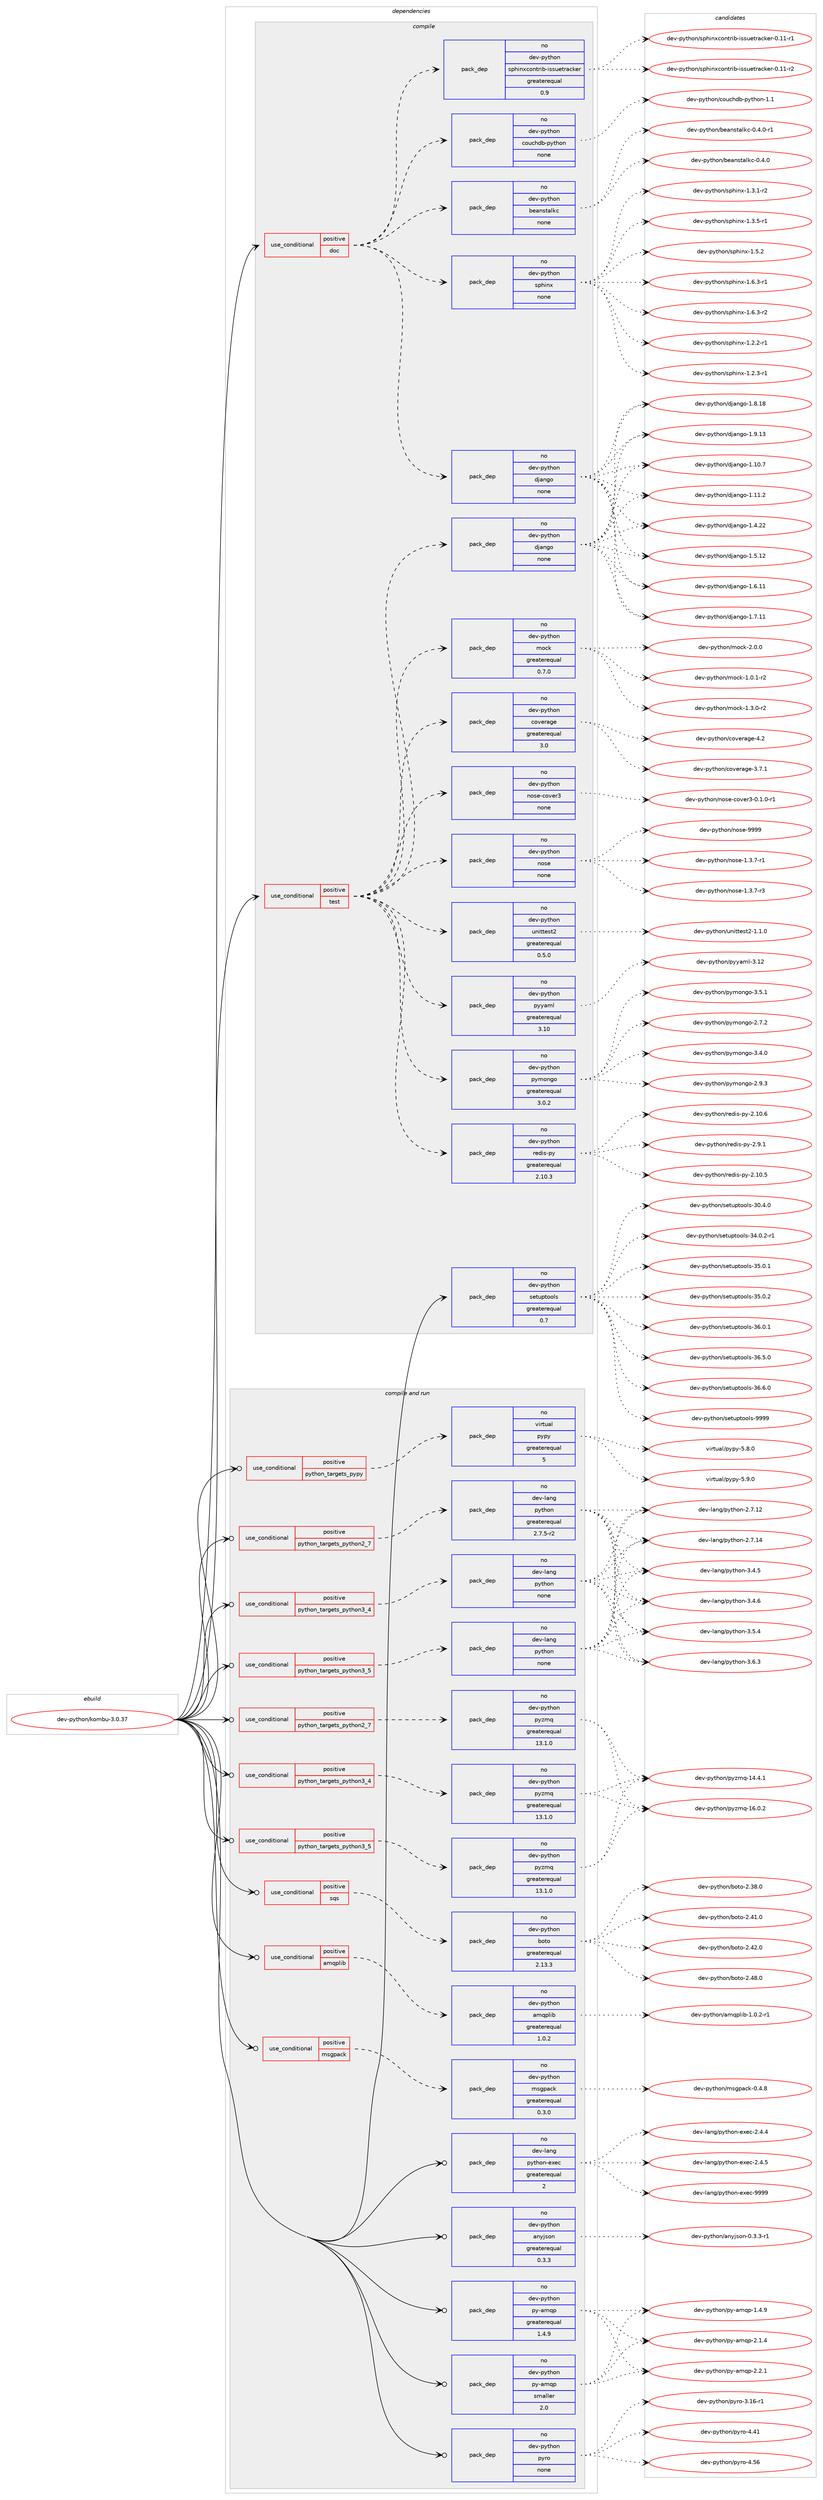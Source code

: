 digraph prolog {

# *************
# Graph options
# *************

newrank=true;
concentrate=true;
compound=true;
graph [rankdir=LR,fontname=Helvetica,fontsize=10,ranksep=1.5];#, ranksep=2.5, nodesep=0.2];
edge  [arrowhead=vee];
node  [fontname=Helvetica,fontsize=10];

# **********
# The ebuild
# **********

subgraph cluster_leftcol {
color=gray;
rank=same;
label=<<i>ebuild</i>>;
id [label="dev-python/kombu-3.0.37", color=red, width=4, href="../dev-python/kombu-3.0.37.svg"];
}

# ****************
# The dependencies
# ****************

subgraph cluster_midcol {
color=gray;
label=<<i>dependencies</i>>;
subgraph cluster_compile {
fillcolor="#eeeeee";
style=filled;
label=<<i>compile</i>>;
subgraph cond34790 {
dependency164005 [label=<<TABLE BORDER="0" CELLBORDER="1" CELLSPACING="0" CELLPADDING="4"><TR><TD ROWSPAN="3" CELLPADDING="10">use_conditional</TD></TR><TR><TD>positive</TD></TR><TR><TD>doc</TD></TR></TABLE>>, shape=none, color=red];
subgraph pack125362 {
dependency164006 [label=<<TABLE BORDER="0" CELLBORDER="1" CELLSPACING="0" CELLPADDING="4" WIDTH="220"><TR><TD ROWSPAN="6" CELLPADDING="30">pack_dep</TD></TR><TR><TD WIDTH="110">no</TD></TR><TR><TD>dev-python</TD></TR><TR><TD>sphinx</TD></TR><TR><TD>none</TD></TR><TR><TD></TD></TR></TABLE>>, shape=none, color=blue];
}
dependency164005:e -> dependency164006:w [weight=20,style="dashed",arrowhead="vee"];
subgraph pack125363 {
dependency164007 [label=<<TABLE BORDER="0" CELLBORDER="1" CELLSPACING="0" CELLPADDING="4" WIDTH="220"><TR><TD ROWSPAN="6" CELLPADDING="30">pack_dep</TD></TR><TR><TD WIDTH="110">no</TD></TR><TR><TD>dev-python</TD></TR><TR><TD>django</TD></TR><TR><TD>none</TD></TR><TR><TD></TD></TR></TABLE>>, shape=none, color=blue];
}
dependency164005:e -> dependency164007:w [weight=20,style="dashed",arrowhead="vee"];
subgraph pack125364 {
dependency164008 [label=<<TABLE BORDER="0" CELLBORDER="1" CELLSPACING="0" CELLPADDING="4" WIDTH="220"><TR><TD ROWSPAN="6" CELLPADDING="30">pack_dep</TD></TR><TR><TD WIDTH="110">no</TD></TR><TR><TD>dev-python</TD></TR><TR><TD>beanstalkc</TD></TR><TR><TD>none</TD></TR><TR><TD></TD></TR></TABLE>>, shape=none, color=blue];
}
dependency164005:e -> dependency164008:w [weight=20,style="dashed",arrowhead="vee"];
subgraph pack125365 {
dependency164009 [label=<<TABLE BORDER="0" CELLBORDER="1" CELLSPACING="0" CELLPADDING="4" WIDTH="220"><TR><TD ROWSPAN="6" CELLPADDING="30">pack_dep</TD></TR><TR><TD WIDTH="110">no</TD></TR><TR><TD>dev-python</TD></TR><TR><TD>couchdb-python</TD></TR><TR><TD>none</TD></TR><TR><TD></TD></TR></TABLE>>, shape=none, color=blue];
}
dependency164005:e -> dependency164009:w [weight=20,style="dashed",arrowhead="vee"];
subgraph pack125366 {
dependency164010 [label=<<TABLE BORDER="0" CELLBORDER="1" CELLSPACING="0" CELLPADDING="4" WIDTH="220"><TR><TD ROWSPAN="6" CELLPADDING="30">pack_dep</TD></TR><TR><TD WIDTH="110">no</TD></TR><TR><TD>dev-python</TD></TR><TR><TD>sphinxcontrib-issuetracker</TD></TR><TR><TD>greaterequal</TD></TR><TR><TD>0.9</TD></TR></TABLE>>, shape=none, color=blue];
}
dependency164005:e -> dependency164010:w [weight=20,style="dashed",arrowhead="vee"];
}
id:e -> dependency164005:w [weight=20,style="solid",arrowhead="vee"];
subgraph cond34791 {
dependency164011 [label=<<TABLE BORDER="0" CELLBORDER="1" CELLSPACING="0" CELLPADDING="4"><TR><TD ROWSPAN="3" CELLPADDING="10">use_conditional</TD></TR><TR><TD>positive</TD></TR><TR><TD>test</TD></TR></TABLE>>, shape=none, color=red];
subgraph pack125367 {
dependency164012 [label=<<TABLE BORDER="0" CELLBORDER="1" CELLSPACING="0" CELLPADDING="4" WIDTH="220"><TR><TD ROWSPAN="6" CELLPADDING="30">pack_dep</TD></TR><TR><TD WIDTH="110">no</TD></TR><TR><TD>dev-python</TD></TR><TR><TD>unittest2</TD></TR><TR><TD>greaterequal</TD></TR><TR><TD>0.5.0</TD></TR></TABLE>>, shape=none, color=blue];
}
dependency164011:e -> dependency164012:w [weight=20,style="dashed",arrowhead="vee"];
subgraph pack125368 {
dependency164013 [label=<<TABLE BORDER="0" CELLBORDER="1" CELLSPACING="0" CELLPADDING="4" WIDTH="220"><TR><TD ROWSPAN="6" CELLPADDING="30">pack_dep</TD></TR><TR><TD WIDTH="110">no</TD></TR><TR><TD>dev-python</TD></TR><TR><TD>nose</TD></TR><TR><TD>none</TD></TR><TR><TD></TD></TR></TABLE>>, shape=none, color=blue];
}
dependency164011:e -> dependency164013:w [weight=20,style="dashed",arrowhead="vee"];
subgraph pack125369 {
dependency164014 [label=<<TABLE BORDER="0" CELLBORDER="1" CELLSPACING="0" CELLPADDING="4" WIDTH="220"><TR><TD ROWSPAN="6" CELLPADDING="30">pack_dep</TD></TR><TR><TD WIDTH="110">no</TD></TR><TR><TD>dev-python</TD></TR><TR><TD>nose-cover3</TD></TR><TR><TD>none</TD></TR><TR><TD></TD></TR></TABLE>>, shape=none, color=blue];
}
dependency164011:e -> dependency164014:w [weight=20,style="dashed",arrowhead="vee"];
subgraph pack125370 {
dependency164015 [label=<<TABLE BORDER="0" CELLBORDER="1" CELLSPACING="0" CELLPADDING="4" WIDTH="220"><TR><TD ROWSPAN="6" CELLPADDING="30">pack_dep</TD></TR><TR><TD WIDTH="110">no</TD></TR><TR><TD>dev-python</TD></TR><TR><TD>coverage</TD></TR><TR><TD>greaterequal</TD></TR><TR><TD>3.0</TD></TR></TABLE>>, shape=none, color=blue];
}
dependency164011:e -> dependency164015:w [weight=20,style="dashed",arrowhead="vee"];
subgraph pack125371 {
dependency164016 [label=<<TABLE BORDER="0" CELLBORDER="1" CELLSPACING="0" CELLPADDING="4" WIDTH="220"><TR><TD ROWSPAN="6" CELLPADDING="30">pack_dep</TD></TR><TR><TD WIDTH="110">no</TD></TR><TR><TD>dev-python</TD></TR><TR><TD>mock</TD></TR><TR><TD>greaterequal</TD></TR><TR><TD>0.7.0</TD></TR></TABLE>>, shape=none, color=blue];
}
dependency164011:e -> dependency164016:w [weight=20,style="dashed",arrowhead="vee"];
subgraph pack125372 {
dependency164017 [label=<<TABLE BORDER="0" CELLBORDER="1" CELLSPACING="0" CELLPADDING="4" WIDTH="220"><TR><TD ROWSPAN="6" CELLPADDING="30">pack_dep</TD></TR><TR><TD WIDTH="110">no</TD></TR><TR><TD>dev-python</TD></TR><TR><TD>django</TD></TR><TR><TD>none</TD></TR><TR><TD></TD></TR></TABLE>>, shape=none, color=blue];
}
dependency164011:e -> dependency164017:w [weight=20,style="dashed",arrowhead="vee"];
subgraph pack125373 {
dependency164018 [label=<<TABLE BORDER="0" CELLBORDER="1" CELLSPACING="0" CELLPADDING="4" WIDTH="220"><TR><TD ROWSPAN="6" CELLPADDING="30">pack_dep</TD></TR><TR><TD WIDTH="110">no</TD></TR><TR><TD>dev-python</TD></TR><TR><TD>redis-py</TD></TR><TR><TD>greaterequal</TD></TR><TR><TD>2.10.3</TD></TR></TABLE>>, shape=none, color=blue];
}
dependency164011:e -> dependency164018:w [weight=20,style="dashed",arrowhead="vee"];
subgraph pack125374 {
dependency164019 [label=<<TABLE BORDER="0" CELLBORDER="1" CELLSPACING="0" CELLPADDING="4" WIDTH="220"><TR><TD ROWSPAN="6" CELLPADDING="30">pack_dep</TD></TR><TR><TD WIDTH="110">no</TD></TR><TR><TD>dev-python</TD></TR><TR><TD>pymongo</TD></TR><TR><TD>greaterequal</TD></TR><TR><TD>3.0.2</TD></TR></TABLE>>, shape=none, color=blue];
}
dependency164011:e -> dependency164019:w [weight=20,style="dashed",arrowhead="vee"];
subgraph pack125375 {
dependency164020 [label=<<TABLE BORDER="0" CELLBORDER="1" CELLSPACING="0" CELLPADDING="4" WIDTH="220"><TR><TD ROWSPAN="6" CELLPADDING="30">pack_dep</TD></TR><TR><TD WIDTH="110">no</TD></TR><TR><TD>dev-python</TD></TR><TR><TD>pyyaml</TD></TR><TR><TD>greaterequal</TD></TR><TR><TD>3.10</TD></TR></TABLE>>, shape=none, color=blue];
}
dependency164011:e -> dependency164020:w [weight=20,style="dashed",arrowhead="vee"];
}
id:e -> dependency164011:w [weight=20,style="solid",arrowhead="vee"];
subgraph pack125376 {
dependency164021 [label=<<TABLE BORDER="0" CELLBORDER="1" CELLSPACING="0" CELLPADDING="4" WIDTH="220"><TR><TD ROWSPAN="6" CELLPADDING="30">pack_dep</TD></TR><TR><TD WIDTH="110">no</TD></TR><TR><TD>dev-python</TD></TR><TR><TD>setuptools</TD></TR><TR><TD>greaterequal</TD></TR><TR><TD>0.7</TD></TR></TABLE>>, shape=none, color=blue];
}
id:e -> dependency164021:w [weight=20,style="solid",arrowhead="vee"];
}
subgraph cluster_compileandrun {
fillcolor="#eeeeee";
style=filled;
label=<<i>compile and run</i>>;
subgraph cond34792 {
dependency164022 [label=<<TABLE BORDER="0" CELLBORDER="1" CELLSPACING="0" CELLPADDING="4"><TR><TD ROWSPAN="3" CELLPADDING="10">use_conditional</TD></TR><TR><TD>positive</TD></TR><TR><TD>amqplib</TD></TR></TABLE>>, shape=none, color=red];
subgraph pack125377 {
dependency164023 [label=<<TABLE BORDER="0" CELLBORDER="1" CELLSPACING="0" CELLPADDING="4" WIDTH="220"><TR><TD ROWSPAN="6" CELLPADDING="30">pack_dep</TD></TR><TR><TD WIDTH="110">no</TD></TR><TR><TD>dev-python</TD></TR><TR><TD>amqplib</TD></TR><TR><TD>greaterequal</TD></TR><TR><TD>1.0.2</TD></TR></TABLE>>, shape=none, color=blue];
}
dependency164022:e -> dependency164023:w [weight=20,style="dashed",arrowhead="vee"];
}
id:e -> dependency164022:w [weight=20,style="solid",arrowhead="odotvee"];
subgraph cond34793 {
dependency164024 [label=<<TABLE BORDER="0" CELLBORDER="1" CELLSPACING="0" CELLPADDING="4"><TR><TD ROWSPAN="3" CELLPADDING="10">use_conditional</TD></TR><TR><TD>positive</TD></TR><TR><TD>msgpack</TD></TR></TABLE>>, shape=none, color=red];
subgraph pack125378 {
dependency164025 [label=<<TABLE BORDER="0" CELLBORDER="1" CELLSPACING="0" CELLPADDING="4" WIDTH="220"><TR><TD ROWSPAN="6" CELLPADDING="30">pack_dep</TD></TR><TR><TD WIDTH="110">no</TD></TR><TR><TD>dev-python</TD></TR><TR><TD>msgpack</TD></TR><TR><TD>greaterequal</TD></TR><TR><TD>0.3.0</TD></TR></TABLE>>, shape=none, color=blue];
}
dependency164024:e -> dependency164025:w [weight=20,style="dashed",arrowhead="vee"];
}
id:e -> dependency164024:w [weight=20,style="solid",arrowhead="odotvee"];
subgraph cond34794 {
dependency164026 [label=<<TABLE BORDER="0" CELLBORDER="1" CELLSPACING="0" CELLPADDING="4"><TR><TD ROWSPAN="3" CELLPADDING="10">use_conditional</TD></TR><TR><TD>positive</TD></TR><TR><TD>python_targets_pypy</TD></TR></TABLE>>, shape=none, color=red];
subgraph pack125379 {
dependency164027 [label=<<TABLE BORDER="0" CELLBORDER="1" CELLSPACING="0" CELLPADDING="4" WIDTH="220"><TR><TD ROWSPAN="6" CELLPADDING="30">pack_dep</TD></TR><TR><TD WIDTH="110">no</TD></TR><TR><TD>virtual</TD></TR><TR><TD>pypy</TD></TR><TR><TD>greaterequal</TD></TR><TR><TD>5</TD></TR></TABLE>>, shape=none, color=blue];
}
dependency164026:e -> dependency164027:w [weight=20,style="dashed",arrowhead="vee"];
}
id:e -> dependency164026:w [weight=20,style="solid",arrowhead="odotvee"];
subgraph cond34795 {
dependency164028 [label=<<TABLE BORDER="0" CELLBORDER="1" CELLSPACING="0" CELLPADDING="4"><TR><TD ROWSPAN="3" CELLPADDING="10">use_conditional</TD></TR><TR><TD>positive</TD></TR><TR><TD>python_targets_python2_7</TD></TR></TABLE>>, shape=none, color=red];
subgraph pack125380 {
dependency164029 [label=<<TABLE BORDER="0" CELLBORDER="1" CELLSPACING="0" CELLPADDING="4" WIDTH="220"><TR><TD ROWSPAN="6" CELLPADDING="30">pack_dep</TD></TR><TR><TD WIDTH="110">no</TD></TR><TR><TD>dev-lang</TD></TR><TR><TD>python</TD></TR><TR><TD>greaterequal</TD></TR><TR><TD>2.7.5-r2</TD></TR></TABLE>>, shape=none, color=blue];
}
dependency164028:e -> dependency164029:w [weight=20,style="dashed",arrowhead="vee"];
}
id:e -> dependency164028:w [weight=20,style="solid",arrowhead="odotvee"];
subgraph cond34796 {
dependency164030 [label=<<TABLE BORDER="0" CELLBORDER="1" CELLSPACING="0" CELLPADDING="4"><TR><TD ROWSPAN="3" CELLPADDING="10">use_conditional</TD></TR><TR><TD>positive</TD></TR><TR><TD>python_targets_python2_7</TD></TR></TABLE>>, shape=none, color=red];
subgraph pack125381 {
dependency164031 [label=<<TABLE BORDER="0" CELLBORDER="1" CELLSPACING="0" CELLPADDING="4" WIDTH="220"><TR><TD ROWSPAN="6" CELLPADDING="30">pack_dep</TD></TR><TR><TD WIDTH="110">no</TD></TR><TR><TD>dev-python</TD></TR><TR><TD>pyzmq</TD></TR><TR><TD>greaterequal</TD></TR><TR><TD>13.1.0</TD></TR></TABLE>>, shape=none, color=blue];
}
dependency164030:e -> dependency164031:w [weight=20,style="dashed",arrowhead="vee"];
}
id:e -> dependency164030:w [weight=20,style="solid",arrowhead="odotvee"];
subgraph cond34797 {
dependency164032 [label=<<TABLE BORDER="0" CELLBORDER="1" CELLSPACING="0" CELLPADDING="4"><TR><TD ROWSPAN="3" CELLPADDING="10">use_conditional</TD></TR><TR><TD>positive</TD></TR><TR><TD>python_targets_python3_4</TD></TR></TABLE>>, shape=none, color=red];
subgraph pack125382 {
dependency164033 [label=<<TABLE BORDER="0" CELLBORDER="1" CELLSPACING="0" CELLPADDING="4" WIDTH="220"><TR><TD ROWSPAN="6" CELLPADDING="30">pack_dep</TD></TR><TR><TD WIDTH="110">no</TD></TR><TR><TD>dev-lang</TD></TR><TR><TD>python</TD></TR><TR><TD>none</TD></TR><TR><TD></TD></TR></TABLE>>, shape=none, color=blue];
}
dependency164032:e -> dependency164033:w [weight=20,style="dashed",arrowhead="vee"];
}
id:e -> dependency164032:w [weight=20,style="solid",arrowhead="odotvee"];
subgraph cond34798 {
dependency164034 [label=<<TABLE BORDER="0" CELLBORDER="1" CELLSPACING="0" CELLPADDING="4"><TR><TD ROWSPAN="3" CELLPADDING="10">use_conditional</TD></TR><TR><TD>positive</TD></TR><TR><TD>python_targets_python3_4</TD></TR></TABLE>>, shape=none, color=red];
subgraph pack125383 {
dependency164035 [label=<<TABLE BORDER="0" CELLBORDER="1" CELLSPACING="0" CELLPADDING="4" WIDTH="220"><TR><TD ROWSPAN="6" CELLPADDING="30">pack_dep</TD></TR><TR><TD WIDTH="110">no</TD></TR><TR><TD>dev-python</TD></TR><TR><TD>pyzmq</TD></TR><TR><TD>greaterequal</TD></TR><TR><TD>13.1.0</TD></TR></TABLE>>, shape=none, color=blue];
}
dependency164034:e -> dependency164035:w [weight=20,style="dashed",arrowhead="vee"];
}
id:e -> dependency164034:w [weight=20,style="solid",arrowhead="odotvee"];
subgraph cond34799 {
dependency164036 [label=<<TABLE BORDER="0" CELLBORDER="1" CELLSPACING="0" CELLPADDING="4"><TR><TD ROWSPAN="3" CELLPADDING="10">use_conditional</TD></TR><TR><TD>positive</TD></TR><TR><TD>python_targets_python3_5</TD></TR></TABLE>>, shape=none, color=red];
subgraph pack125384 {
dependency164037 [label=<<TABLE BORDER="0" CELLBORDER="1" CELLSPACING="0" CELLPADDING="4" WIDTH="220"><TR><TD ROWSPAN="6" CELLPADDING="30">pack_dep</TD></TR><TR><TD WIDTH="110">no</TD></TR><TR><TD>dev-lang</TD></TR><TR><TD>python</TD></TR><TR><TD>none</TD></TR><TR><TD></TD></TR></TABLE>>, shape=none, color=blue];
}
dependency164036:e -> dependency164037:w [weight=20,style="dashed",arrowhead="vee"];
}
id:e -> dependency164036:w [weight=20,style="solid",arrowhead="odotvee"];
subgraph cond34800 {
dependency164038 [label=<<TABLE BORDER="0" CELLBORDER="1" CELLSPACING="0" CELLPADDING="4"><TR><TD ROWSPAN="3" CELLPADDING="10">use_conditional</TD></TR><TR><TD>positive</TD></TR><TR><TD>python_targets_python3_5</TD></TR></TABLE>>, shape=none, color=red];
subgraph pack125385 {
dependency164039 [label=<<TABLE BORDER="0" CELLBORDER="1" CELLSPACING="0" CELLPADDING="4" WIDTH="220"><TR><TD ROWSPAN="6" CELLPADDING="30">pack_dep</TD></TR><TR><TD WIDTH="110">no</TD></TR><TR><TD>dev-python</TD></TR><TR><TD>pyzmq</TD></TR><TR><TD>greaterequal</TD></TR><TR><TD>13.1.0</TD></TR></TABLE>>, shape=none, color=blue];
}
dependency164038:e -> dependency164039:w [weight=20,style="dashed",arrowhead="vee"];
}
id:e -> dependency164038:w [weight=20,style="solid",arrowhead="odotvee"];
subgraph cond34801 {
dependency164040 [label=<<TABLE BORDER="0" CELLBORDER="1" CELLSPACING="0" CELLPADDING="4"><TR><TD ROWSPAN="3" CELLPADDING="10">use_conditional</TD></TR><TR><TD>positive</TD></TR><TR><TD>sqs</TD></TR></TABLE>>, shape=none, color=red];
subgraph pack125386 {
dependency164041 [label=<<TABLE BORDER="0" CELLBORDER="1" CELLSPACING="0" CELLPADDING="4" WIDTH="220"><TR><TD ROWSPAN="6" CELLPADDING="30">pack_dep</TD></TR><TR><TD WIDTH="110">no</TD></TR><TR><TD>dev-python</TD></TR><TR><TD>boto</TD></TR><TR><TD>greaterequal</TD></TR><TR><TD>2.13.3</TD></TR></TABLE>>, shape=none, color=blue];
}
dependency164040:e -> dependency164041:w [weight=20,style="dashed",arrowhead="vee"];
}
id:e -> dependency164040:w [weight=20,style="solid",arrowhead="odotvee"];
subgraph pack125387 {
dependency164042 [label=<<TABLE BORDER="0" CELLBORDER="1" CELLSPACING="0" CELLPADDING="4" WIDTH="220"><TR><TD ROWSPAN="6" CELLPADDING="30">pack_dep</TD></TR><TR><TD WIDTH="110">no</TD></TR><TR><TD>dev-lang</TD></TR><TR><TD>python-exec</TD></TR><TR><TD>greaterequal</TD></TR><TR><TD>2</TD></TR></TABLE>>, shape=none, color=blue];
}
id:e -> dependency164042:w [weight=20,style="solid",arrowhead="odotvee"];
subgraph pack125388 {
dependency164043 [label=<<TABLE BORDER="0" CELLBORDER="1" CELLSPACING="0" CELLPADDING="4" WIDTH="220"><TR><TD ROWSPAN="6" CELLPADDING="30">pack_dep</TD></TR><TR><TD WIDTH="110">no</TD></TR><TR><TD>dev-python</TD></TR><TR><TD>anyjson</TD></TR><TR><TD>greaterequal</TD></TR><TR><TD>0.3.3</TD></TR></TABLE>>, shape=none, color=blue];
}
id:e -> dependency164043:w [weight=20,style="solid",arrowhead="odotvee"];
subgraph pack125389 {
dependency164044 [label=<<TABLE BORDER="0" CELLBORDER="1" CELLSPACING="0" CELLPADDING="4" WIDTH="220"><TR><TD ROWSPAN="6" CELLPADDING="30">pack_dep</TD></TR><TR><TD WIDTH="110">no</TD></TR><TR><TD>dev-python</TD></TR><TR><TD>py-amqp</TD></TR><TR><TD>greaterequal</TD></TR><TR><TD>1.4.9</TD></TR></TABLE>>, shape=none, color=blue];
}
id:e -> dependency164044:w [weight=20,style="solid",arrowhead="odotvee"];
subgraph pack125390 {
dependency164045 [label=<<TABLE BORDER="0" CELLBORDER="1" CELLSPACING="0" CELLPADDING="4" WIDTH="220"><TR><TD ROWSPAN="6" CELLPADDING="30">pack_dep</TD></TR><TR><TD WIDTH="110">no</TD></TR><TR><TD>dev-python</TD></TR><TR><TD>py-amqp</TD></TR><TR><TD>smaller</TD></TR><TR><TD>2.0</TD></TR></TABLE>>, shape=none, color=blue];
}
id:e -> dependency164045:w [weight=20,style="solid",arrowhead="odotvee"];
subgraph pack125391 {
dependency164046 [label=<<TABLE BORDER="0" CELLBORDER="1" CELLSPACING="0" CELLPADDING="4" WIDTH="220"><TR><TD ROWSPAN="6" CELLPADDING="30">pack_dep</TD></TR><TR><TD WIDTH="110">no</TD></TR><TR><TD>dev-python</TD></TR><TR><TD>pyro</TD></TR><TR><TD>none</TD></TR><TR><TD></TD></TR></TABLE>>, shape=none, color=blue];
}
id:e -> dependency164046:w [weight=20,style="solid",arrowhead="odotvee"];
}
subgraph cluster_run {
fillcolor="#eeeeee";
style=filled;
label=<<i>run</i>>;
}
}

# **************
# The candidates
# **************

subgraph cluster_choices {
rank=same;
color=gray;
label=<<i>candidates</i>>;

subgraph choice125362 {
color=black;
nodesep=1;
choice10010111845112121116104111110471151121041051101204549465046504511449 [label="dev-python/sphinx-1.2.2-r1", color=red, width=4,href="../dev-python/sphinx-1.2.2-r1.svg"];
choice10010111845112121116104111110471151121041051101204549465046514511449 [label="dev-python/sphinx-1.2.3-r1", color=red, width=4,href="../dev-python/sphinx-1.2.3-r1.svg"];
choice10010111845112121116104111110471151121041051101204549465146494511450 [label="dev-python/sphinx-1.3.1-r2", color=red, width=4,href="../dev-python/sphinx-1.3.1-r2.svg"];
choice10010111845112121116104111110471151121041051101204549465146534511449 [label="dev-python/sphinx-1.3.5-r1", color=red, width=4,href="../dev-python/sphinx-1.3.5-r1.svg"];
choice1001011184511212111610411111047115112104105110120454946534650 [label="dev-python/sphinx-1.5.2", color=red, width=4,href="../dev-python/sphinx-1.5.2.svg"];
choice10010111845112121116104111110471151121041051101204549465446514511449 [label="dev-python/sphinx-1.6.3-r1", color=red, width=4,href="../dev-python/sphinx-1.6.3-r1.svg"];
choice10010111845112121116104111110471151121041051101204549465446514511450 [label="dev-python/sphinx-1.6.3-r2", color=red, width=4,href="../dev-python/sphinx-1.6.3-r2.svg"];
dependency164006:e -> choice10010111845112121116104111110471151121041051101204549465046504511449:w [style=dotted,weight="100"];
dependency164006:e -> choice10010111845112121116104111110471151121041051101204549465046514511449:w [style=dotted,weight="100"];
dependency164006:e -> choice10010111845112121116104111110471151121041051101204549465146494511450:w [style=dotted,weight="100"];
dependency164006:e -> choice10010111845112121116104111110471151121041051101204549465146534511449:w [style=dotted,weight="100"];
dependency164006:e -> choice1001011184511212111610411111047115112104105110120454946534650:w [style=dotted,weight="100"];
dependency164006:e -> choice10010111845112121116104111110471151121041051101204549465446514511449:w [style=dotted,weight="100"];
dependency164006:e -> choice10010111845112121116104111110471151121041051101204549465446514511450:w [style=dotted,weight="100"];
}
subgraph choice125363 {
color=black;
nodesep=1;
choice10010111845112121116104111110471001069711010311145494649484655 [label="dev-python/django-1.10.7", color=red, width=4,href="../dev-python/django-1.10.7.svg"];
choice10010111845112121116104111110471001069711010311145494649494650 [label="dev-python/django-1.11.2", color=red, width=4,href="../dev-python/django-1.11.2.svg"];
choice10010111845112121116104111110471001069711010311145494652465050 [label="dev-python/django-1.4.22", color=red, width=4,href="../dev-python/django-1.4.22.svg"];
choice10010111845112121116104111110471001069711010311145494653464950 [label="dev-python/django-1.5.12", color=red, width=4,href="../dev-python/django-1.5.12.svg"];
choice10010111845112121116104111110471001069711010311145494654464949 [label="dev-python/django-1.6.11", color=red, width=4,href="../dev-python/django-1.6.11.svg"];
choice10010111845112121116104111110471001069711010311145494655464949 [label="dev-python/django-1.7.11", color=red, width=4,href="../dev-python/django-1.7.11.svg"];
choice10010111845112121116104111110471001069711010311145494656464956 [label="dev-python/django-1.8.18", color=red, width=4,href="../dev-python/django-1.8.18.svg"];
choice10010111845112121116104111110471001069711010311145494657464951 [label="dev-python/django-1.9.13", color=red, width=4,href="../dev-python/django-1.9.13.svg"];
dependency164007:e -> choice10010111845112121116104111110471001069711010311145494649484655:w [style=dotted,weight="100"];
dependency164007:e -> choice10010111845112121116104111110471001069711010311145494649494650:w [style=dotted,weight="100"];
dependency164007:e -> choice10010111845112121116104111110471001069711010311145494652465050:w [style=dotted,weight="100"];
dependency164007:e -> choice10010111845112121116104111110471001069711010311145494653464950:w [style=dotted,weight="100"];
dependency164007:e -> choice10010111845112121116104111110471001069711010311145494654464949:w [style=dotted,weight="100"];
dependency164007:e -> choice10010111845112121116104111110471001069711010311145494655464949:w [style=dotted,weight="100"];
dependency164007:e -> choice10010111845112121116104111110471001069711010311145494656464956:w [style=dotted,weight="100"];
dependency164007:e -> choice10010111845112121116104111110471001069711010311145494657464951:w [style=dotted,weight="100"];
}
subgraph choice125364 {
color=black;
nodesep=1;
choice100101118451121211161041111104798101971101151169710810799454846524648 [label="dev-python/beanstalkc-0.4.0", color=red, width=4,href="../dev-python/beanstalkc-0.4.0.svg"];
choice1001011184511212111610411111047981019711011511697108107994548465246484511449 [label="dev-python/beanstalkc-0.4.0-r1", color=red, width=4,href="../dev-python/beanstalkc-0.4.0-r1.svg"];
dependency164008:e -> choice100101118451121211161041111104798101971101151169710810799454846524648:w [style=dotted,weight="100"];
dependency164008:e -> choice1001011184511212111610411111047981019711011511697108107994548465246484511449:w [style=dotted,weight="100"];
}
subgraph choice125365 {
color=black;
nodesep=1;
choice10010111845112121116104111110479911111799104100984511212111610411111045494649 [label="dev-python/couchdb-python-1.1", color=red, width=4,href="../dev-python/couchdb-python-1.1.svg"];
dependency164009:e -> choice10010111845112121116104111110479911111799104100984511212111610411111045494649:w [style=dotted,weight="100"];
}
subgraph choice125366 {
color=black;
nodesep=1;
choice1001011184511212111610411111047115112104105110120991111101161141059845105115115117101116114979910710111445484649494511449 [label="dev-python/sphinxcontrib-issuetracker-0.11-r1", color=red, width=4,href="../dev-python/sphinxcontrib-issuetracker-0.11-r1.svg"];
choice1001011184511212111610411111047115112104105110120991111101161141059845105115115117101116114979910710111445484649494511450 [label="dev-python/sphinxcontrib-issuetracker-0.11-r2", color=red, width=4,href="../dev-python/sphinxcontrib-issuetracker-0.11-r2.svg"];
dependency164010:e -> choice1001011184511212111610411111047115112104105110120991111101161141059845105115115117101116114979910710111445484649494511449:w [style=dotted,weight="100"];
dependency164010:e -> choice1001011184511212111610411111047115112104105110120991111101161141059845105115115117101116114979910710111445484649494511450:w [style=dotted,weight="100"];
}
subgraph choice125367 {
color=black;
nodesep=1;
choice100101118451121211161041111104711711010511611610111511650454946494648 [label="dev-python/unittest2-1.1.0", color=red, width=4,href="../dev-python/unittest2-1.1.0.svg"];
dependency164012:e -> choice100101118451121211161041111104711711010511611610111511650454946494648:w [style=dotted,weight="100"];
}
subgraph choice125368 {
color=black;
nodesep=1;
choice10010111845112121116104111110471101111151014549465146554511449 [label="dev-python/nose-1.3.7-r1", color=red, width=4,href="../dev-python/nose-1.3.7-r1.svg"];
choice10010111845112121116104111110471101111151014549465146554511451 [label="dev-python/nose-1.3.7-r3", color=red, width=4,href="../dev-python/nose-1.3.7-r3.svg"];
choice10010111845112121116104111110471101111151014557575757 [label="dev-python/nose-9999", color=red, width=4,href="../dev-python/nose-9999.svg"];
dependency164013:e -> choice10010111845112121116104111110471101111151014549465146554511449:w [style=dotted,weight="100"];
dependency164013:e -> choice10010111845112121116104111110471101111151014549465146554511451:w [style=dotted,weight="100"];
dependency164013:e -> choice10010111845112121116104111110471101111151014557575757:w [style=dotted,weight="100"];
}
subgraph choice125369 {
color=black;
nodesep=1;
choice10010111845112121116104111110471101111151014599111118101114514548464946484511449 [label="dev-python/nose-cover3-0.1.0-r1", color=red, width=4,href="../dev-python/nose-cover3-0.1.0-r1.svg"];
dependency164014:e -> choice10010111845112121116104111110471101111151014599111118101114514548464946484511449:w [style=dotted,weight="100"];
}
subgraph choice125370 {
color=black;
nodesep=1;
choice10010111845112121116104111110479911111810111497103101455146554649 [label="dev-python/coverage-3.7.1", color=red, width=4,href="../dev-python/coverage-3.7.1.svg"];
choice1001011184511212111610411111047991111181011149710310145524650 [label="dev-python/coverage-4.2", color=red, width=4,href="../dev-python/coverage-4.2.svg"];
dependency164015:e -> choice10010111845112121116104111110479911111810111497103101455146554649:w [style=dotted,weight="100"];
dependency164015:e -> choice1001011184511212111610411111047991111181011149710310145524650:w [style=dotted,weight="100"];
}
subgraph choice125371 {
color=black;
nodesep=1;
choice1001011184511212111610411111047109111991074549464846494511450 [label="dev-python/mock-1.0.1-r2", color=red, width=4,href="../dev-python/mock-1.0.1-r2.svg"];
choice1001011184511212111610411111047109111991074549465146484511450 [label="dev-python/mock-1.3.0-r2", color=red, width=4,href="../dev-python/mock-1.3.0-r2.svg"];
choice100101118451121211161041111104710911199107455046484648 [label="dev-python/mock-2.0.0", color=red, width=4,href="../dev-python/mock-2.0.0.svg"];
dependency164016:e -> choice1001011184511212111610411111047109111991074549464846494511450:w [style=dotted,weight="100"];
dependency164016:e -> choice1001011184511212111610411111047109111991074549465146484511450:w [style=dotted,weight="100"];
dependency164016:e -> choice100101118451121211161041111104710911199107455046484648:w [style=dotted,weight="100"];
}
subgraph choice125372 {
color=black;
nodesep=1;
choice10010111845112121116104111110471001069711010311145494649484655 [label="dev-python/django-1.10.7", color=red, width=4,href="../dev-python/django-1.10.7.svg"];
choice10010111845112121116104111110471001069711010311145494649494650 [label="dev-python/django-1.11.2", color=red, width=4,href="../dev-python/django-1.11.2.svg"];
choice10010111845112121116104111110471001069711010311145494652465050 [label="dev-python/django-1.4.22", color=red, width=4,href="../dev-python/django-1.4.22.svg"];
choice10010111845112121116104111110471001069711010311145494653464950 [label="dev-python/django-1.5.12", color=red, width=4,href="../dev-python/django-1.5.12.svg"];
choice10010111845112121116104111110471001069711010311145494654464949 [label="dev-python/django-1.6.11", color=red, width=4,href="../dev-python/django-1.6.11.svg"];
choice10010111845112121116104111110471001069711010311145494655464949 [label="dev-python/django-1.7.11", color=red, width=4,href="../dev-python/django-1.7.11.svg"];
choice10010111845112121116104111110471001069711010311145494656464956 [label="dev-python/django-1.8.18", color=red, width=4,href="../dev-python/django-1.8.18.svg"];
choice10010111845112121116104111110471001069711010311145494657464951 [label="dev-python/django-1.9.13", color=red, width=4,href="../dev-python/django-1.9.13.svg"];
dependency164017:e -> choice10010111845112121116104111110471001069711010311145494649484655:w [style=dotted,weight="100"];
dependency164017:e -> choice10010111845112121116104111110471001069711010311145494649494650:w [style=dotted,weight="100"];
dependency164017:e -> choice10010111845112121116104111110471001069711010311145494652465050:w [style=dotted,weight="100"];
dependency164017:e -> choice10010111845112121116104111110471001069711010311145494653464950:w [style=dotted,weight="100"];
dependency164017:e -> choice10010111845112121116104111110471001069711010311145494654464949:w [style=dotted,weight="100"];
dependency164017:e -> choice10010111845112121116104111110471001069711010311145494655464949:w [style=dotted,weight="100"];
dependency164017:e -> choice10010111845112121116104111110471001069711010311145494656464956:w [style=dotted,weight="100"];
dependency164017:e -> choice10010111845112121116104111110471001069711010311145494657464951:w [style=dotted,weight="100"];
}
subgraph choice125373 {
color=black;
nodesep=1;
choice10010111845112121116104111110471141011001051154511212145504649484653 [label="dev-python/redis-py-2.10.5", color=red, width=4,href="../dev-python/redis-py-2.10.5.svg"];
choice10010111845112121116104111110471141011001051154511212145504649484654 [label="dev-python/redis-py-2.10.6", color=red, width=4,href="../dev-python/redis-py-2.10.6.svg"];
choice100101118451121211161041111104711410110010511545112121455046574649 [label="dev-python/redis-py-2.9.1", color=red, width=4,href="../dev-python/redis-py-2.9.1.svg"];
dependency164018:e -> choice10010111845112121116104111110471141011001051154511212145504649484653:w [style=dotted,weight="100"];
dependency164018:e -> choice10010111845112121116104111110471141011001051154511212145504649484654:w [style=dotted,weight="100"];
dependency164018:e -> choice100101118451121211161041111104711410110010511545112121455046574649:w [style=dotted,weight="100"];
}
subgraph choice125374 {
color=black;
nodesep=1;
choice1001011184511212111610411111047112121109111110103111455046554650 [label="dev-python/pymongo-2.7.2", color=red, width=4,href="../dev-python/pymongo-2.7.2.svg"];
choice1001011184511212111610411111047112121109111110103111455046574651 [label="dev-python/pymongo-2.9.3", color=red, width=4,href="../dev-python/pymongo-2.9.3.svg"];
choice1001011184511212111610411111047112121109111110103111455146524648 [label="dev-python/pymongo-3.4.0", color=red, width=4,href="../dev-python/pymongo-3.4.0.svg"];
choice1001011184511212111610411111047112121109111110103111455146534649 [label="dev-python/pymongo-3.5.1", color=red, width=4,href="../dev-python/pymongo-3.5.1.svg"];
dependency164019:e -> choice1001011184511212111610411111047112121109111110103111455046554650:w [style=dotted,weight="100"];
dependency164019:e -> choice1001011184511212111610411111047112121109111110103111455046574651:w [style=dotted,weight="100"];
dependency164019:e -> choice1001011184511212111610411111047112121109111110103111455146524648:w [style=dotted,weight="100"];
dependency164019:e -> choice1001011184511212111610411111047112121109111110103111455146534649:w [style=dotted,weight="100"];
}
subgraph choice125375 {
color=black;
nodesep=1;
choice1001011184511212111610411111047112121121971091084551464950 [label="dev-python/pyyaml-3.12", color=red, width=4,href="../dev-python/pyyaml-3.12.svg"];
dependency164020:e -> choice1001011184511212111610411111047112121121971091084551464950:w [style=dotted,weight="100"];
}
subgraph choice125376 {
color=black;
nodesep=1;
choice100101118451121211161041111104711510111611711211611111110811545514846524648 [label="dev-python/setuptools-30.4.0", color=red, width=4,href="../dev-python/setuptools-30.4.0.svg"];
choice1001011184511212111610411111047115101116117112116111111108115455152464846504511449 [label="dev-python/setuptools-34.0.2-r1", color=red, width=4,href="../dev-python/setuptools-34.0.2-r1.svg"];
choice100101118451121211161041111104711510111611711211611111110811545515346484649 [label="dev-python/setuptools-35.0.1", color=red, width=4,href="../dev-python/setuptools-35.0.1.svg"];
choice100101118451121211161041111104711510111611711211611111110811545515346484650 [label="dev-python/setuptools-35.0.2", color=red, width=4,href="../dev-python/setuptools-35.0.2.svg"];
choice100101118451121211161041111104711510111611711211611111110811545515446484649 [label="dev-python/setuptools-36.0.1", color=red, width=4,href="../dev-python/setuptools-36.0.1.svg"];
choice100101118451121211161041111104711510111611711211611111110811545515446534648 [label="dev-python/setuptools-36.5.0", color=red, width=4,href="../dev-python/setuptools-36.5.0.svg"];
choice100101118451121211161041111104711510111611711211611111110811545515446544648 [label="dev-python/setuptools-36.6.0", color=red, width=4,href="../dev-python/setuptools-36.6.0.svg"];
choice10010111845112121116104111110471151011161171121161111111081154557575757 [label="dev-python/setuptools-9999", color=red, width=4,href="../dev-python/setuptools-9999.svg"];
dependency164021:e -> choice100101118451121211161041111104711510111611711211611111110811545514846524648:w [style=dotted,weight="100"];
dependency164021:e -> choice1001011184511212111610411111047115101116117112116111111108115455152464846504511449:w [style=dotted,weight="100"];
dependency164021:e -> choice100101118451121211161041111104711510111611711211611111110811545515346484649:w [style=dotted,weight="100"];
dependency164021:e -> choice100101118451121211161041111104711510111611711211611111110811545515346484650:w [style=dotted,weight="100"];
dependency164021:e -> choice100101118451121211161041111104711510111611711211611111110811545515446484649:w [style=dotted,weight="100"];
dependency164021:e -> choice100101118451121211161041111104711510111611711211611111110811545515446534648:w [style=dotted,weight="100"];
dependency164021:e -> choice100101118451121211161041111104711510111611711211611111110811545515446544648:w [style=dotted,weight="100"];
dependency164021:e -> choice10010111845112121116104111110471151011161171121161111111081154557575757:w [style=dotted,weight="100"];
}
subgraph choice125377 {
color=black;
nodesep=1;
choice100101118451121211161041111104797109113112108105984549464846504511449 [label="dev-python/amqplib-1.0.2-r1", color=red, width=4,href="../dev-python/amqplib-1.0.2-r1.svg"];
dependency164023:e -> choice100101118451121211161041111104797109113112108105984549464846504511449:w [style=dotted,weight="100"];
}
subgraph choice125378 {
color=black;
nodesep=1;
choice10010111845112121116104111110471091151031129799107454846524656 [label="dev-python/msgpack-0.4.8", color=red, width=4,href="../dev-python/msgpack-0.4.8.svg"];
dependency164025:e -> choice10010111845112121116104111110471091151031129799107454846524656:w [style=dotted,weight="100"];
}
subgraph choice125379 {
color=black;
nodesep=1;
choice1181051141161179710847112121112121455346564648 [label="virtual/pypy-5.8.0", color=red, width=4,href="../virtual/pypy-5.8.0.svg"];
choice1181051141161179710847112121112121455346574648 [label="virtual/pypy-5.9.0", color=red, width=4,href="../virtual/pypy-5.9.0.svg"];
dependency164027:e -> choice1181051141161179710847112121112121455346564648:w [style=dotted,weight="100"];
dependency164027:e -> choice1181051141161179710847112121112121455346574648:w [style=dotted,weight="100"];
}
subgraph choice125380 {
color=black;
nodesep=1;
choice10010111845108971101034711212111610411111045504655464950 [label="dev-lang/python-2.7.12", color=red, width=4,href="../dev-lang/python-2.7.12.svg"];
choice10010111845108971101034711212111610411111045504655464952 [label="dev-lang/python-2.7.14", color=red, width=4,href="../dev-lang/python-2.7.14.svg"];
choice100101118451089711010347112121116104111110455146524653 [label="dev-lang/python-3.4.5", color=red, width=4,href="../dev-lang/python-3.4.5.svg"];
choice100101118451089711010347112121116104111110455146524654 [label="dev-lang/python-3.4.6", color=red, width=4,href="../dev-lang/python-3.4.6.svg"];
choice100101118451089711010347112121116104111110455146534652 [label="dev-lang/python-3.5.4", color=red, width=4,href="../dev-lang/python-3.5.4.svg"];
choice100101118451089711010347112121116104111110455146544651 [label="dev-lang/python-3.6.3", color=red, width=4,href="../dev-lang/python-3.6.3.svg"];
dependency164029:e -> choice10010111845108971101034711212111610411111045504655464950:w [style=dotted,weight="100"];
dependency164029:e -> choice10010111845108971101034711212111610411111045504655464952:w [style=dotted,weight="100"];
dependency164029:e -> choice100101118451089711010347112121116104111110455146524653:w [style=dotted,weight="100"];
dependency164029:e -> choice100101118451089711010347112121116104111110455146524654:w [style=dotted,weight="100"];
dependency164029:e -> choice100101118451089711010347112121116104111110455146534652:w [style=dotted,weight="100"];
dependency164029:e -> choice100101118451089711010347112121116104111110455146544651:w [style=dotted,weight="100"];
}
subgraph choice125381 {
color=black;
nodesep=1;
choice100101118451121211161041111104711212112210911345495246524649 [label="dev-python/pyzmq-14.4.1", color=red, width=4,href="../dev-python/pyzmq-14.4.1.svg"];
choice100101118451121211161041111104711212112210911345495446484650 [label="dev-python/pyzmq-16.0.2", color=red, width=4,href="../dev-python/pyzmq-16.0.2.svg"];
dependency164031:e -> choice100101118451121211161041111104711212112210911345495246524649:w [style=dotted,weight="100"];
dependency164031:e -> choice100101118451121211161041111104711212112210911345495446484650:w [style=dotted,weight="100"];
}
subgraph choice125382 {
color=black;
nodesep=1;
choice10010111845108971101034711212111610411111045504655464950 [label="dev-lang/python-2.7.12", color=red, width=4,href="../dev-lang/python-2.7.12.svg"];
choice10010111845108971101034711212111610411111045504655464952 [label="dev-lang/python-2.7.14", color=red, width=4,href="../dev-lang/python-2.7.14.svg"];
choice100101118451089711010347112121116104111110455146524653 [label="dev-lang/python-3.4.5", color=red, width=4,href="../dev-lang/python-3.4.5.svg"];
choice100101118451089711010347112121116104111110455146524654 [label="dev-lang/python-3.4.6", color=red, width=4,href="../dev-lang/python-3.4.6.svg"];
choice100101118451089711010347112121116104111110455146534652 [label="dev-lang/python-3.5.4", color=red, width=4,href="../dev-lang/python-3.5.4.svg"];
choice100101118451089711010347112121116104111110455146544651 [label="dev-lang/python-3.6.3", color=red, width=4,href="../dev-lang/python-3.6.3.svg"];
dependency164033:e -> choice10010111845108971101034711212111610411111045504655464950:w [style=dotted,weight="100"];
dependency164033:e -> choice10010111845108971101034711212111610411111045504655464952:w [style=dotted,weight="100"];
dependency164033:e -> choice100101118451089711010347112121116104111110455146524653:w [style=dotted,weight="100"];
dependency164033:e -> choice100101118451089711010347112121116104111110455146524654:w [style=dotted,weight="100"];
dependency164033:e -> choice100101118451089711010347112121116104111110455146534652:w [style=dotted,weight="100"];
dependency164033:e -> choice100101118451089711010347112121116104111110455146544651:w [style=dotted,weight="100"];
}
subgraph choice125383 {
color=black;
nodesep=1;
choice100101118451121211161041111104711212112210911345495246524649 [label="dev-python/pyzmq-14.4.1", color=red, width=4,href="../dev-python/pyzmq-14.4.1.svg"];
choice100101118451121211161041111104711212112210911345495446484650 [label="dev-python/pyzmq-16.0.2", color=red, width=4,href="../dev-python/pyzmq-16.0.2.svg"];
dependency164035:e -> choice100101118451121211161041111104711212112210911345495246524649:w [style=dotted,weight="100"];
dependency164035:e -> choice100101118451121211161041111104711212112210911345495446484650:w [style=dotted,weight="100"];
}
subgraph choice125384 {
color=black;
nodesep=1;
choice10010111845108971101034711212111610411111045504655464950 [label="dev-lang/python-2.7.12", color=red, width=4,href="../dev-lang/python-2.7.12.svg"];
choice10010111845108971101034711212111610411111045504655464952 [label="dev-lang/python-2.7.14", color=red, width=4,href="../dev-lang/python-2.7.14.svg"];
choice100101118451089711010347112121116104111110455146524653 [label="dev-lang/python-3.4.5", color=red, width=4,href="../dev-lang/python-3.4.5.svg"];
choice100101118451089711010347112121116104111110455146524654 [label="dev-lang/python-3.4.6", color=red, width=4,href="../dev-lang/python-3.4.6.svg"];
choice100101118451089711010347112121116104111110455146534652 [label="dev-lang/python-3.5.4", color=red, width=4,href="../dev-lang/python-3.5.4.svg"];
choice100101118451089711010347112121116104111110455146544651 [label="dev-lang/python-3.6.3", color=red, width=4,href="../dev-lang/python-3.6.3.svg"];
dependency164037:e -> choice10010111845108971101034711212111610411111045504655464950:w [style=dotted,weight="100"];
dependency164037:e -> choice10010111845108971101034711212111610411111045504655464952:w [style=dotted,weight="100"];
dependency164037:e -> choice100101118451089711010347112121116104111110455146524653:w [style=dotted,weight="100"];
dependency164037:e -> choice100101118451089711010347112121116104111110455146524654:w [style=dotted,weight="100"];
dependency164037:e -> choice100101118451089711010347112121116104111110455146534652:w [style=dotted,weight="100"];
dependency164037:e -> choice100101118451089711010347112121116104111110455146544651:w [style=dotted,weight="100"];
}
subgraph choice125385 {
color=black;
nodesep=1;
choice100101118451121211161041111104711212112210911345495246524649 [label="dev-python/pyzmq-14.4.1", color=red, width=4,href="../dev-python/pyzmq-14.4.1.svg"];
choice100101118451121211161041111104711212112210911345495446484650 [label="dev-python/pyzmq-16.0.2", color=red, width=4,href="../dev-python/pyzmq-16.0.2.svg"];
dependency164039:e -> choice100101118451121211161041111104711212112210911345495246524649:w [style=dotted,weight="100"];
dependency164039:e -> choice100101118451121211161041111104711212112210911345495446484650:w [style=dotted,weight="100"];
}
subgraph choice125386 {
color=black;
nodesep=1;
choice10010111845112121116104111110479811111611145504651564648 [label="dev-python/boto-2.38.0", color=red, width=4,href="../dev-python/boto-2.38.0.svg"];
choice10010111845112121116104111110479811111611145504652494648 [label="dev-python/boto-2.41.0", color=red, width=4,href="../dev-python/boto-2.41.0.svg"];
choice10010111845112121116104111110479811111611145504652504648 [label="dev-python/boto-2.42.0", color=red, width=4,href="../dev-python/boto-2.42.0.svg"];
choice10010111845112121116104111110479811111611145504652564648 [label="dev-python/boto-2.48.0", color=red, width=4,href="../dev-python/boto-2.48.0.svg"];
dependency164041:e -> choice10010111845112121116104111110479811111611145504651564648:w [style=dotted,weight="100"];
dependency164041:e -> choice10010111845112121116104111110479811111611145504652494648:w [style=dotted,weight="100"];
dependency164041:e -> choice10010111845112121116104111110479811111611145504652504648:w [style=dotted,weight="100"];
dependency164041:e -> choice10010111845112121116104111110479811111611145504652564648:w [style=dotted,weight="100"];
}
subgraph choice125387 {
color=black;
nodesep=1;
choice1001011184510897110103471121211161041111104510112010199455046524652 [label="dev-lang/python-exec-2.4.4", color=red, width=4,href="../dev-lang/python-exec-2.4.4.svg"];
choice1001011184510897110103471121211161041111104510112010199455046524653 [label="dev-lang/python-exec-2.4.5", color=red, width=4,href="../dev-lang/python-exec-2.4.5.svg"];
choice10010111845108971101034711212111610411111045101120101994557575757 [label="dev-lang/python-exec-9999", color=red, width=4,href="../dev-lang/python-exec-9999.svg"];
dependency164042:e -> choice1001011184510897110103471121211161041111104510112010199455046524652:w [style=dotted,weight="100"];
dependency164042:e -> choice1001011184510897110103471121211161041111104510112010199455046524653:w [style=dotted,weight="100"];
dependency164042:e -> choice10010111845108971101034711212111610411111045101120101994557575757:w [style=dotted,weight="100"];
}
subgraph choice125388 {
color=black;
nodesep=1;
choice1001011184511212111610411111047971101211061151111104548465146514511449 [label="dev-python/anyjson-0.3.3-r1", color=red, width=4,href="../dev-python/anyjson-0.3.3-r1.svg"];
dependency164043:e -> choice1001011184511212111610411111047971101211061151111104548465146514511449:w [style=dotted,weight="100"];
}
subgraph choice125389 {
color=black;
nodesep=1;
choice10010111845112121116104111110471121214597109113112454946524657 [label="dev-python/py-amqp-1.4.9", color=red, width=4,href="../dev-python/py-amqp-1.4.9.svg"];
choice10010111845112121116104111110471121214597109113112455046494652 [label="dev-python/py-amqp-2.1.4", color=red, width=4,href="../dev-python/py-amqp-2.1.4.svg"];
choice10010111845112121116104111110471121214597109113112455046504649 [label="dev-python/py-amqp-2.2.1", color=red, width=4,href="../dev-python/py-amqp-2.2.1.svg"];
dependency164044:e -> choice10010111845112121116104111110471121214597109113112454946524657:w [style=dotted,weight="100"];
dependency164044:e -> choice10010111845112121116104111110471121214597109113112455046494652:w [style=dotted,weight="100"];
dependency164044:e -> choice10010111845112121116104111110471121214597109113112455046504649:w [style=dotted,weight="100"];
}
subgraph choice125390 {
color=black;
nodesep=1;
choice10010111845112121116104111110471121214597109113112454946524657 [label="dev-python/py-amqp-1.4.9", color=red, width=4,href="../dev-python/py-amqp-1.4.9.svg"];
choice10010111845112121116104111110471121214597109113112455046494652 [label="dev-python/py-amqp-2.1.4", color=red, width=4,href="../dev-python/py-amqp-2.1.4.svg"];
choice10010111845112121116104111110471121214597109113112455046504649 [label="dev-python/py-amqp-2.2.1", color=red, width=4,href="../dev-python/py-amqp-2.2.1.svg"];
dependency164045:e -> choice10010111845112121116104111110471121214597109113112454946524657:w [style=dotted,weight="100"];
dependency164045:e -> choice10010111845112121116104111110471121214597109113112455046494652:w [style=dotted,weight="100"];
dependency164045:e -> choice10010111845112121116104111110471121214597109113112455046504649:w [style=dotted,weight="100"];
}
subgraph choice125391 {
color=black;
nodesep=1;
choice100101118451121211161041111104711212111411145514649544511449 [label="dev-python/pyro-3.16-r1", color=red, width=4,href="../dev-python/pyro-3.16-r1.svg"];
choice10010111845112121116104111110471121211141114552465249 [label="dev-python/pyro-4.41", color=red, width=4,href="../dev-python/pyro-4.41.svg"];
choice10010111845112121116104111110471121211141114552465354 [label="dev-python/pyro-4.56", color=red, width=4,href="../dev-python/pyro-4.56.svg"];
dependency164046:e -> choice100101118451121211161041111104711212111411145514649544511449:w [style=dotted,weight="100"];
dependency164046:e -> choice10010111845112121116104111110471121211141114552465249:w [style=dotted,weight="100"];
dependency164046:e -> choice10010111845112121116104111110471121211141114552465354:w [style=dotted,weight="100"];
}
}

}
